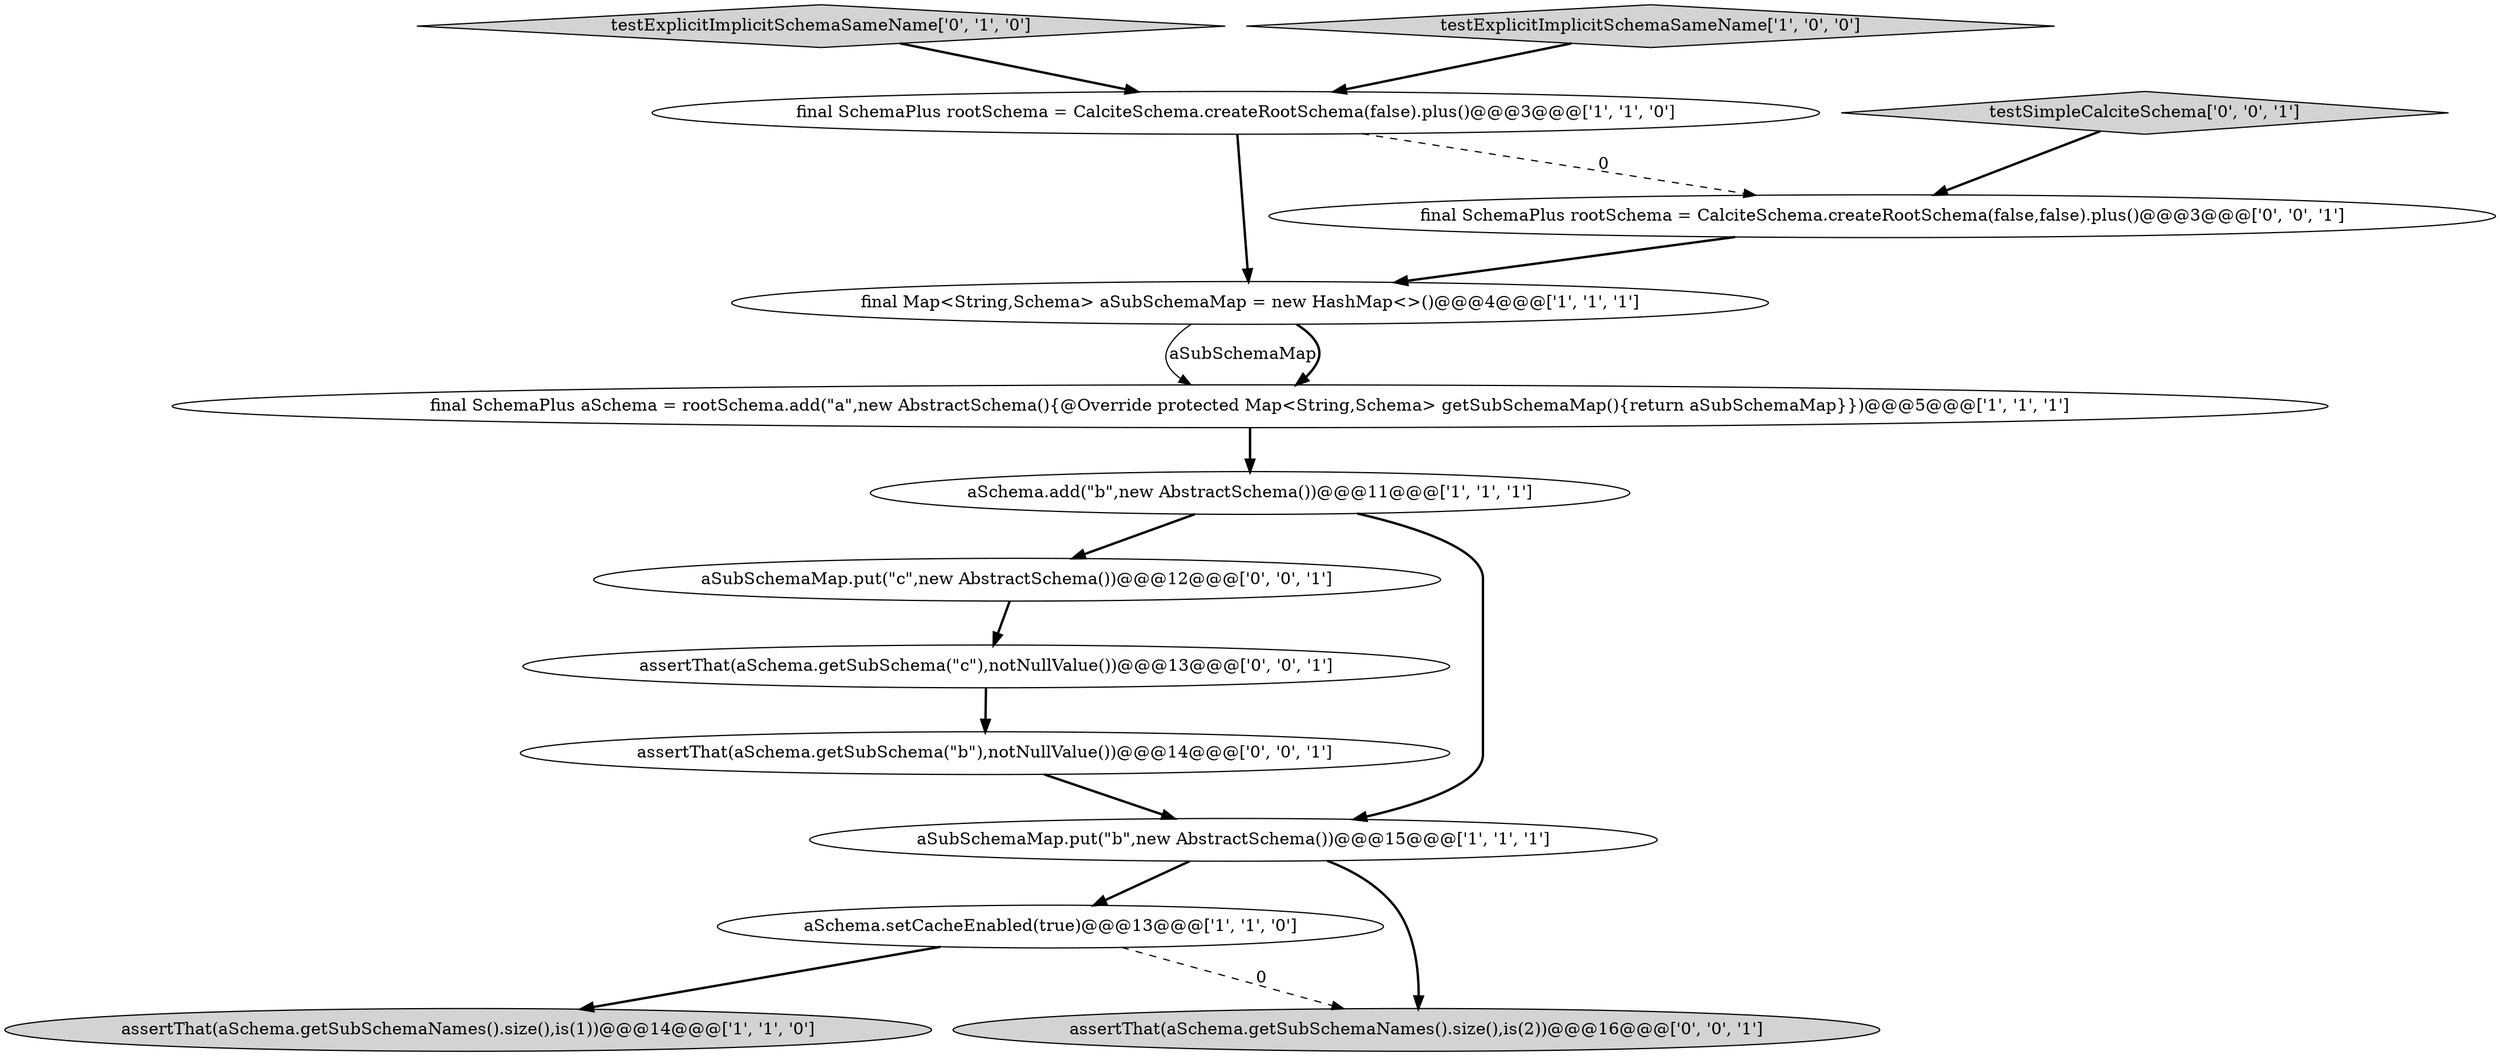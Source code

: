 digraph {
8 [style = filled, label = "testExplicitImplicitSchemaSameName['0', '1', '0']", fillcolor = lightgray, shape = diamond image = "AAA0AAABBB2BBB"];
3 [style = filled, label = "assertThat(aSchema.getSubSchemaNames().size(),is(1))@@@14@@@['1', '1', '0']", fillcolor = lightgray, shape = ellipse image = "AAA0AAABBB1BBB"];
0 [style = filled, label = "aSchema.setCacheEnabled(true)@@@13@@@['1', '1', '0']", fillcolor = white, shape = ellipse image = "AAA0AAABBB1BBB"];
6 [style = filled, label = "final SchemaPlus aSchema = rootSchema.add(\"a\",new AbstractSchema(){@Override protected Map<String,Schema> getSubSchemaMap(){return aSubSchemaMap}})@@@5@@@['1', '1', '1']", fillcolor = white, shape = ellipse image = "AAA0AAABBB1BBB"];
11 [style = filled, label = "testSimpleCalciteSchema['0', '0', '1']", fillcolor = lightgray, shape = diamond image = "AAA0AAABBB3BBB"];
12 [style = filled, label = "aSubSchemaMap.put(\"c\",new AbstractSchema())@@@12@@@['0', '0', '1']", fillcolor = white, shape = ellipse image = "AAA0AAABBB3BBB"];
13 [style = filled, label = "assertThat(aSchema.getSubSchema(\"c\"),notNullValue())@@@13@@@['0', '0', '1']", fillcolor = white, shape = ellipse image = "AAA0AAABBB3BBB"];
4 [style = filled, label = "final SchemaPlus rootSchema = CalciteSchema.createRootSchema(false).plus()@@@3@@@['1', '1', '0']", fillcolor = white, shape = ellipse image = "AAA0AAABBB1BBB"];
10 [style = filled, label = "assertThat(aSchema.getSubSchemaNames().size(),is(2))@@@16@@@['0', '0', '1']", fillcolor = lightgray, shape = ellipse image = "AAA0AAABBB3BBB"];
2 [style = filled, label = "aSchema.add(\"b\",new AbstractSchema())@@@11@@@['1', '1', '1']", fillcolor = white, shape = ellipse image = "AAA0AAABBB1BBB"];
1 [style = filled, label = "aSubSchemaMap.put(\"b\",new AbstractSchema())@@@15@@@['1', '1', '1']", fillcolor = white, shape = ellipse image = "AAA0AAABBB1BBB"];
7 [style = filled, label = "final Map<String,Schema> aSubSchemaMap = new HashMap<>()@@@4@@@['1', '1', '1']", fillcolor = white, shape = ellipse image = "AAA0AAABBB1BBB"];
5 [style = filled, label = "testExplicitImplicitSchemaSameName['1', '0', '0']", fillcolor = lightgray, shape = diamond image = "AAA0AAABBB1BBB"];
14 [style = filled, label = "assertThat(aSchema.getSubSchema(\"b\"),notNullValue())@@@14@@@['0', '0', '1']", fillcolor = white, shape = ellipse image = "AAA0AAABBB3BBB"];
9 [style = filled, label = "final SchemaPlus rootSchema = CalciteSchema.createRootSchema(false,false).plus()@@@3@@@['0', '0', '1']", fillcolor = white, shape = ellipse image = "AAA0AAABBB3BBB"];
0->3 [style = bold, label=""];
14->1 [style = bold, label=""];
12->13 [style = bold, label=""];
4->9 [style = dashed, label="0"];
1->0 [style = bold, label=""];
8->4 [style = bold, label=""];
0->10 [style = dashed, label="0"];
7->6 [style = solid, label="aSubSchemaMap"];
9->7 [style = bold, label=""];
1->10 [style = bold, label=""];
11->9 [style = bold, label=""];
13->14 [style = bold, label=""];
2->1 [style = bold, label=""];
4->7 [style = bold, label=""];
5->4 [style = bold, label=""];
7->6 [style = bold, label=""];
2->12 [style = bold, label=""];
6->2 [style = bold, label=""];
}
